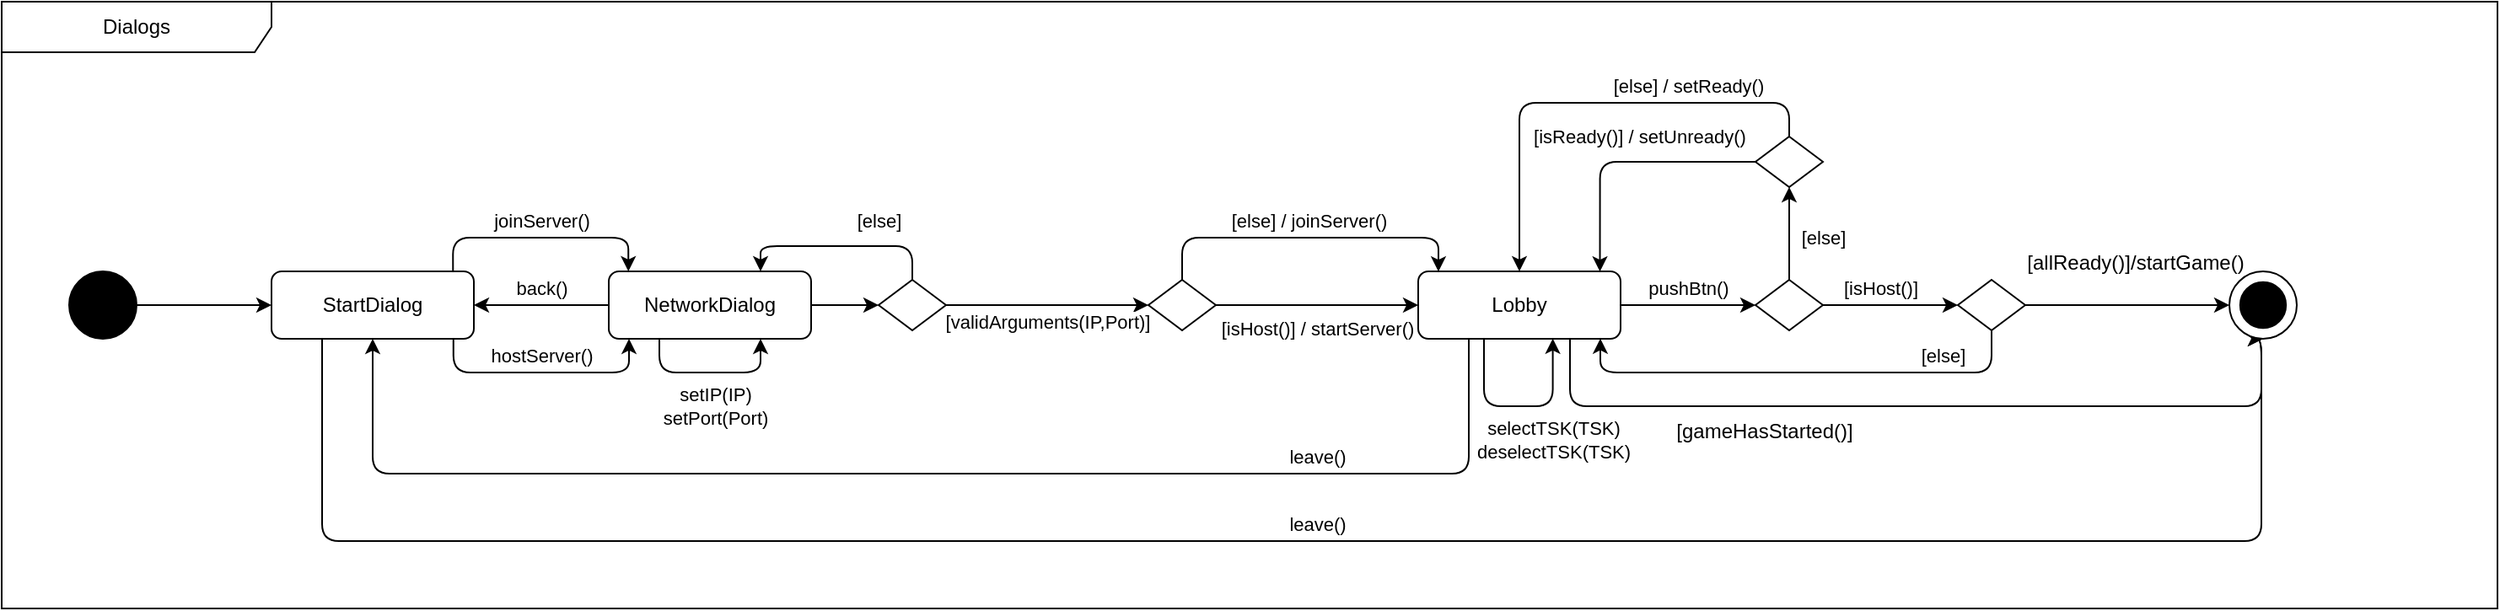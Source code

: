 <mxfile version="24.7.8">
  <diagram name="Seite-1" id="_iwhfQApXfRRHc5AV5JG">
    <mxGraphModel dx="2501" dy="836" grid="1" gridSize="10" guides="1" tooltips="1" connect="1" arrows="1" fold="1" page="1" pageScale="1" pageWidth="827" pageHeight="1169" math="0" shadow="0">
      <root>
        <mxCell id="0" />
        <mxCell id="1" parent="0" />
        <mxCell id="I6_56wZajx8HJ1nVJNWv-1" value="Dialogs" style="shape=umlFrame;whiteSpace=wrap;html=1;pointerEvents=0;recursiveResize=0;container=1;collapsible=0;width=160;" parent="1" vertex="1">
          <mxGeometry x="-120" y="560" width="1480" height="360" as="geometry" />
        </mxCell>
        <mxCell id="I6_56wZajx8HJ1nVJNWv-4" style="edgeStyle=orthogonalEdgeStyle;rounded=0;orthogonalLoop=1;jettySize=auto;html=1;exitX=1;exitY=0.5;exitDx=0;exitDy=0;entryX=0;entryY=0.5;entryDx=0;entryDy=0;" parent="I6_56wZajx8HJ1nVJNWv-1" source="I6_56wZajx8HJ1nVJNWv-2" target="I6_56wZajx8HJ1nVJNWv-3" edge="1">
          <mxGeometry relative="1" as="geometry" />
        </mxCell>
        <mxCell id="I6_56wZajx8HJ1nVJNWv-2" value="" style="ellipse;whiteSpace=wrap;html=1;aspect=fixed;fillColor=#000000;" parent="I6_56wZajx8HJ1nVJNWv-1" vertex="1">
          <mxGeometry x="40" y="160" width="40" height="40" as="geometry" />
        </mxCell>
        <mxCell id="I6_56wZajx8HJ1nVJNWv-7" style="edgeStyle=orthogonalEdgeStyle;rounded=1;orthogonalLoop=1;jettySize=auto;html=1;exitX=0.897;exitY=0;exitDx=0;exitDy=0;entryX=0.097;entryY=0;entryDx=0;entryDy=0;entryPerimeter=0;exitPerimeter=0;curved=0;" parent="I6_56wZajx8HJ1nVJNWv-1" source="I6_56wZajx8HJ1nVJNWv-3" target="I6_56wZajx8HJ1nVJNWv-5" edge="1">
          <mxGeometry relative="1" as="geometry" />
        </mxCell>
        <mxCell id="I6_56wZajx8HJ1nVJNWv-38" value="joinServer()" style="edgeLabel;html=1;align=center;verticalAlign=middle;resizable=0;points=[];" parent="I6_56wZajx8HJ1nVJNWv-7" vertex="1" connectable="0">
          <mxGeometry x="-0.092" y="-1" relative="1" as="geometry">
            <mxPoint x="7" y="-11" as="offset" />
          </mxGeometry>
        </mxCell>
        <mxCell id="I6_56wZajx8HJ1nVJNWv-8" style="edgeStyle=orthogonalEdgeStyle;rounded=1;orthogonalLoop=1;jettySize=auto;html=1;exitX=0.899;exitY=0.999;exitDx=0;exitDy=0;entryX=0.1;entryY=0.999;entryDx=0;entryDy=0;exitPerimeter=0;entryPerimeter=0;curved=0;" parent="I6_56wZajx8HJ1nVJNWv-1" source="I6_56wZajx8HJ1nVJNWv-3" target="I6_56wZajx8HJ1nVJNWv-5" edge="1">
          <mxGeometry relative="1" as="geometry" />
        </mxCell>
        <mxCell id="I6_56wZajx8HJ1nVJNWv-39" value="hostServer()" style="edgeLabel;html=1;align=center;verticalAlign=middle;resizable=0;points=[];" parent="I6_56wZajx8HJ1nVJNWv-8" vertex="1" connectable="0">
          <mxGeometry x="-0.291" relative="1" as="geometry">
            <mxPoint x="21" y="-10" as="offset" />
          </mxGeometry>
        </mxCell>
        <mxCell id="I6_56wZajx8HJ1nVJNWv-36" style="edgeStyle=orthogonalEdgeStyle;rounded=1;orthogonalLoop=1;jettySize=auto;html=1;exitX=0.25;exitY=1;exitDx=0;exitDy=0;entryX=0.5;entryY=1;entryDx=0;entryDy=0;curved=0;" parent="I6_56wZajx8HJ1nVJNWv-1" source="I6_56wZajx8HJ1nVJNWv-3" target="I6_56wZajx8HJ1nVJNWv-24" edge="1">
          <mxGeometry relative="1" as="geometry">
            <Array as="points">
              <mxPoint x="190" y="320" />
              <mxPoint x="1340" y="320" />
              <mxPoint x="1340" y="200" />
            </Array>
          </mxGeometry>
        </mxCell>
        <mxCell id="I6_56wZajx8HJ1nVJNWv-56" value="leave()" style="edgeLabel;html=1;align=center;verticalAlign=middle;resizable=0;points=[];" parent="I6_56wZajx8HJ1nVJNWv-36" vertex="1" connectable="0">
          <mxGeometry x="0.039" y="-1" relative="1" as="geometry">
            <mxPoint x="-13" y="-11" as="offset" />
          </mxGeometry>
        </mxCell>
        <mxCell id="I6_56wZajx8HJ1nVJNWv-3" value="StartDialog" style="rounded=1;whiteSpace=wrap;html=1;" parent="I6_56wZajx8HJ1nVJNWv-1" vertex="1">
          <mxGeometry x="160" y="160" width="120" height="40" as="geometry" />
        </mxCell>
        <mxCell id="I6_56wZajx8HJ1nVJNWv-9" style="edgeStyle=orthogonalEdgeStyle;rounded=0;orthogonalLoop=1;jettySize=auto;html=1;exitX=0;exitY=0.5;exitDx=0;exitDy=0;entryX=1;entryY=0.5;entryDx=0;entryDy=0;" parent="I6_56wZajx8HJ1nVJNWv-1" source="I6_56wZajx8HJ1nVJNWv-5" target="I6_56wZajx8HJ1nVJNWv-3" edge="1">
          <mxGeometry relative="1" as="geometry" />
        </mxCell>
        <mxCell id="I6_56wZajx8HJ1nVJNWv-37" value="back()" style="edgeLabel;html=1;align=center;verticalAlign=middle;resizable=0;points=[];" parent="I6_56wZajx8HJ1nVJNWv-9" vertex="1" connectable="0">
          <mxGeometry x="-0.2" relative="1" as="geometry">
            <mxPoint x="-8" y="-10" as="offset" />
          </mxGeometry>
        </mxCell>
        <mxCell id="I6_56wZajx8HJ1nVJNWv-12" style="edgeStyle=orthogonalEdgeStyle;rounded=0;orthogonalLoop=1;jettySize=auto;html=1;exitX=1;exitY=0.5;exitDx=0;exitDy=0;entryX=0;entryY=0.5;entryDx=0;entryDy=0;" parent="I6_56wZajx8HJ1nVJNWv-1" source="I6_56wZajx8HJ1nVJNWv-5" target="I6_56wZajx8HJ1nVJNWv-11" edge="1">
          <mxGeometry relative="1" as="geometry" />
        </mxCell>
        <mxCell id="I6_56wZajx8HJ1nVJNWv-5" value="NetworkDialog" style="rounded=1;whiteSpace=wrap;html=1;" parent="I6_56wZajx8HJ1nVJNWv-1" vertex="1">
          <mxGeometry x="360" y="160" width="120" height="40" as="geometry" />
        </mxCell>
        <mxCell id="I6_56wZajx8HJ1nVJNWv-10" style="edgeStyle=orthogonalEdgeStyle;rounded=1;orthogonalLoop=1;jettySize=auto;html=1;exitX=0.25;exitY=1;exitDx=0;exitDy=0;entryX=0.75;entryY=1;entryDx=0;entryDy=0;curved=0;" parent="I6_56wZajx8HJ1nVJNWv-1" source="I6_56wZajx8HJ1nVJNWv-5" target="I6_56wZajx8HJ1nVJNWv-5" edge="1">
          <mxGeometry relative="1" as="geometry" />
        </mxCell>
        <mxCell id="I6_56wZajx8HJ1nVJNWv-40" value="setIP(IP)&lt;br&gt;setPort(Port)" style="edgeLabel;html=1;align=center;verticalAlign=middle;resizable=0;points=[];" parent="I6_56wZajx8HJ1nVJNWv-10" vertex="1" connectable="0">
          <mxGeometry x="0.06" relative="1" as="geometry">
            <mxPoint y="20" as="offset" />
          </mxGeometry>
        </mxCell>
        <mxCell id="I6_56wZajx8HJ1nVJNWv-14" style="edgeStyle=orthogonalEdgeStyle;rounded=0;orthogonalLoop=1;jettySize=auto;html=1;exitX=1;exitY=0.5;exitDx=0;exitDy=0;entryX=0;entryY=0.5;entryDx=0;entryDy=0;" parent="I6_56wZajx8HJ1nVJNWv-1" source="I6_56wZajx8HJ1nVJNWv-11" target="I6_56wZajx8HJ1nVJNWv-13" edge="1">
          <mxGeometry relative="1" as="geometry" />
        </mxCell>
        <mxCell id="I6_56wZajx8HJ1nVJNWv-41" value="[validArguments(IP,Port)]" style="edgeLabel;html=1;align=center;verticalAlign=middle;resizable=0;points=[];" parent="I6_56wZajx8HJ1nVJNWv-14" vertex="1" connectable="0">
          <mxGeometry x="-0.21" y="1" relative="1" as="geometry">
            <mxPoint x="12" y="11" as="offset" />
          </mxGeometry>
        </mxCell>
        <mxCell id="I6_56wZajx8HJ1nVJNWv-15" style="edgeStyle=orthogonalEdgeStyle;rounded=1;orthogonalLoop=1;jettySize=auto;html=1;exitX=0.5;exitY=0;exitDx=0;exitDy=0;entryX=0.75;entryY=0;entryDx=0;entryDy=0;curved=0;" parent="I6_56wZajx8HJ1nVJNWv-1" source="I6_56wZajx8HJ1nVJNWv-11" target="I6_56wZajx8HJ1nVJNWv-5" edge="1">
          <mxGeometry relative="1" as="geometry" />
        </mxCell>
        <mxCell id="I6_56wZajx8HJ1nVJNWv-42" value="[else]" style="edgeLabel;html=1;align=center;verticalAlign=middle;resizable=0;points=[];" parent="I6_56wZajx8HJ1nVJNWv-15" vertex="1" connectable="0">
          <mxGeometry x="-0.478" y="-1" relative="1" as="geometry">
            <mxPoint x="-8" y="-14" as="offset" />
          </mxGeometry>
        </mxCell>
        <mxCell id="I6_56wZajx8HJ1nVJNWv-11" value="" style="rhombus;whiteSpace=wrap;html=1;" parent="I6_56wZajx8HJ1nVJNWv-1" vertex="1">
          <mxGeometry x="520" y="165" width="40" height="30" as="geometry" />
        </mxCell>
        <mxCell id="I6_56wZajx8HJ1nVJNWv-17" style="edgeStyle=orthogonalEdgeStyle;rounded=0;orthogonalLoop=1;jettySize=auto;html=1;exitX=1;exitY=0.5;exitDx=0;exitDy=0;entryX=0;entryY=0.5;entryDx=0;entryDy=0;" parent="I6_56wZajx8HJ1nVJNWv-1" source="I6_56wZajx8HJ1nVJNWv-13" target="I6_56wZajx8HJ1nVJNWv-16" edge="1">
          <mxGeometry relative="1" as="geometry" />
        </mxCell>
        <mxCell id="I6_56wZajx8HJ1nVJNWv-43" value="[isHost()] / startServer()" style="edgeLabel;html=1;align=center;verticalAlign=middle;resizable=0;points=[];" parent="I6_56wZajx8HJ1nVJNWv-17" vertex="1" connectable="0">
          <mxGeometry x="0.273" y="-2" relative="1" as="geometry">
            <mxPoint x="-17" y="12" as="offset" />
          </mxGeometry>
        </mxCell>
        <mxCell id="I6_56wZajx8HJ1nVJNWv-18" style="edgeStyle=orthogonalEdgeStyle;rounded=1;orthogonalLoop=1;jettySize=auto;html=1;exitX=0.5;exitY=0;exitDx=0;exitDy=0;entryX=0.1;entryY=0.003;entryDx=0;entryDy=0;entryPerimeter=0;curved=0;" parent="I6_56wZajx8HJ1nVJNWv-1" source="I6_56wZajx8HJ1nVJNWv-13" target="I6_56wZajx8HJ1nVJNWv-16" edge="1">
          <mxGeometry relative="1" as="geometry" />
        </mxCell>
        <mxCell id="I6_56wZajx8HJ1nVJNWv-44" value="[else] / joinServer()" style="edgeLabel;html=1;align=center;verticalAlign=middle;resizable=0;points=[];" parent="I6_56wZajx8HJ1nVJNWv-18" vertex="1" connectable="0">
          <mxGeometry x="0.014" y="-2" relative="1" as="geometry">
            <mxPoint y="-12" as="offset" />
          </mxGeometry>
        </mxCell>
        <mxCell id="I6_56wZajx8HJ1nVJNWv-13" value="" style="rhombus;whiteSpace=wrap;html=1;" parent="I6_56wZajx8HJ1nVJNWv-1" vertex="1">
          <mxGeometry x="680" y="165" width="40" height="30" as="geometry" />
        </mxCell>
        <mxCell id="I6_56wZajx8HJ1nVJNWv-22" style="edgeStyle=orthogonalEdgeStyle;rounded=0;orthogonalLoop=1;jettySize=auto;html=1;exitX=1;exitY=0.5;exitDx=0;exitDy=0;entryX=0;entryY=0.5;entryDx=0;entryDy=0;" parent="I6_56wZajx8HJ1nVJNWv-1" source="I6_56wZajx8HJ1nVJNWv-16" target="I6_56wZajx8HJ1nVJNWv-19" edge="1">
          <mxGeometry relative="1" as="geometry" />
        </mxCell>
        <mxCell id="I6_56wZajx8HJ1nVJNWv-47" value="pushBtn()" style="edgeLabel;html=1;align=center;verticalAlign=middle;resizable=0;points=[];" parent="I6_56wZajx8HJ1nVJNWv-22" vertex="1" connectable="0">
          <mxGeometry x="0.03" y="-2" relative="1" as="geometry">
            <mxPoint x="-1" y="-12" as="offset" />
          </mxGeometry>
        </mxCell>
        <mxCell id="I6_56wZajx8HJ1nVJNWv-33" style="edgeStyle=orthogonalEdgeStyle;rounded=1;orthogonalLoop=1;jettySize=auto;html=1;exitX=0.75;exitY=1;exitDx=0;exitDy=0;entryX=0.5;entryY=1;entryDx=0;entryDy=0;curved=0;" parent="I6_56wZajx8HJ1nVJNWv-1" source="I6_56wZajx8HJ1nVJNWv-16" target="I6_56wZajx8HJ1nVJNWv-24" edge="1">
          <mxGeometry relative="1" as="geometry">
            <Array as="points">
              <mxPoint x="930" y="240" />
              <mxPoint x="1340" y="240" />
              <mxPoint x="1340" y="200" />
            </Array>
          </mxGeometry>
        </mxCell>
        <mxCell id="I6_56wZajx8HJ1nVJNWv-35" style="edgeStyle=orthogonalEdgeStyle;rounded=1;orthogonalLoop=1;jettySize=auto;html=1;exitX=0.25;exitY=1;exitDx=0;exitDy=0;entryX=0.5;entryY=1;entryDx=0;entryDy=0;curved=0;" parent="I6_56wZajx8HJ1nVJNWv-1" source="I6_56wZajx8HJ1nVJNWv-16" target="I6_56wZajx8HJ1nVJNWv-3" edge="1">
          <mxGeometry relative="1" as="geometry">
            <Array as="points">
              <mxPoint x="870" y="280" />
              <mxPoint x="220" y="280" />
            </Array>
          </mxGeometry>
        </mxCell>
        <mxCell id="I6_56wZajx8HJ1nVJNWv-45" value="leave()" style="edgeLabel;html=1;align=center;verticalAlign=middle;resizable=0;points=[];" parent="I6_56wZajx8HJ1nVJNWv-35" vertex="1" connectable="0">
          <mxGeometry x="-0.568" y="1" relative="1" as="geometry">
            <mxPoint x="5" y="-11" as="offset" />
          </mxGeometry>
        </mxCell>
        <mxCell id="I6_56wZajx8HJ1nVJNWv-16" value="Lobby" style="rounded=1;whiteSpace=wrap;html=1;" parent="I6_56wZajx8HJ1nVJNWv-1" vertex="1">
          <mxGeometry x="840" y="160" width="120" height="40" as="geometry" />
        </mxCell>
        <mxCell id="I6_56wZajx8HJ1nVJNWv-23" style="edgeStyle=orthogonalEdgeStyle;rounded=0;orthogonalLoop=1;jettySize=auto;html=1;exitX=1;exitY=0.5;exitDx=0;exitDy=0;entryX=0;entryY=0.5;entryDx=0;entryDy=0;" parent="I6_56wZajx8HJ1nVJNWv-1" source="I6_56wZajx8HJ1nVJNWv-19" target="I6_56wZajx8HJ1nVJNWv-21" edge="1">
          <mxGeometry relative="1" as="geometry" />
        </mxCell>
        <mxCell id="I6_56wZajx8HJ1nVJNWv-48" value="[isHost()]" style="edgeLabel;html=1;align=center;verticalAlign=middle;resizable=0;points=[];" parent="I6_56wZajx8HJ1nVJNWv-23" vertex="1" connectable="0">
          <mxGeometry x="-0.16" y="1" relative="1" as="geometry">
            <mxPoint y="-9" as="offset" />
          </mxGeometry>
        </mxCell>
        <mxCell id="I6_56wZajx8HJ1nVJNWv-27" style="edgeStyle=orthogonalEdgeStyle;rounded=0;orthogonalLoop=1;jettySize=auto;html=1;exitX=0.5;exitY=0;exitDx=0;exitDy=0;entryX=0.5;entryY=1;entryDx=0;entryDy=0;" parent="I6_56wZajx8HJ1nVJNWv-1" source="I6_56wZajx8HJ1nVJNWv-19" target="I6_56wZajx8HJ1nVJNWv-20" edge="1">
          <mxGeometry relative="1" as="geometry" />
        </mxCell>
        <mxCell id="I6_56wZajx8HJ1nVJNWv-49" value="[else]" style="edgeLabel;html=1;align=center;verticalAlign=middle;resizable=0;points=[];" parent="I6_56wZajx8HJ1nVJNWv-27" vertex="1" connectable="0">
          <mxGeometry x="-0.198" y="-3" relative="1" as="geometry">
            <mxPoint x="17" y="-3" as="offset" />
          </mxGeometry>
        </mxCell>
        <mxCell id="I6_56wZajx8HJ1nVJNWv-19" value="" style="rhombus;whiteSpace=wrap;html=1;" parent="I6_56wZajx8HJ1nVJNWv-1" vertex="1">
          <mxGeometry x="1040" y="165" width="40" height="30" as="geometry" />
        </mxCell>
        <mxCell id="I6_56wZajx8HJ1nVJNWv-28" style="edgeStyle=orthogonalEdgeStyle;rounded=1;orthogonalLoop=1;jettySize=auto;html=1;exitX=0.5;exitY=0;exitDx=0;exitDy=0;entryX=0.5;entryY=0;entryDx=0;entryDy=0;curved=0;" parent="I6_56wZajx8HJ1nVJNWv-1" source="I6_56wZajx8HJ1nVJNWv-20" target="I6_56wZajx8HJ1nVJNWv-16" edge="1">
          <mxGeometry relative="1" as="geometry" />
        </mxCell>
        <mxCell id="I6_56wZajx8HJ1nVJNWv-52" value="[else] / setReady()" style="edgeLabel;html=1;align=center;verticalAlign=middle;resizable=0;points=[];" parent="I6_56wZajx8HJ1nVJNWv-28" vertex="1" connectable="0">
          <mxGeometry x="-0.437" y="-2" relative="1" as="geometry">
            <mxPoint x="-1" y="-8" as="offset" />
          </mxGeometry>
        </mxCell>
        <mxCell id="I6_56wZajx8HJ1nVJNWv-29" style="edgeStyle=orthogonalEdgeStyle;rounded=1;orthogonalLoop=1;jettySize=auto;html=1;exitX=0;exitY=0.5;exitDx=0;exitDy=0;entryX=0.898;entryY=0.003;entryDx=0;entryDy=0;entryPerimeter=0;curved=0;" parent="I6_56wZajx8HJ1nVJNWv-1" source="I6_56wZajx8HJ1nVJNWv-20" target="I6_56wZajx8HJ1nVJNWv-16" edge="1">
          <mxGeometry relative="1" as="geometry" />
        </mxCell>
        <mxCell id="I6_56wZajx8HJ1nVJNWv-53" value="[isReady()] / setUnready()" style="edgeLabel;html=1;align=center;verticalAlign=middle;resizable=0;points=[];" parent="I6_56wZajx8HJ1nVJNWv-29" vertex="1" connectable="0">
          <mxGeometry x="-0.419" y="3" relative="1" as="geometry">
            <mxPoint x="-24" y="-18" as="offset" />
          </mxGeometry>
        </mxCell>
        <mxCell id="I6_56wZajx8HJ1nVJNWv-20" value="" style="rhombus;whiteSpace=wrap;html=1;" parent="I6_56wZajx8HJ1nVJNWv-1" vertex="1">
          <mxGeometry x="1040" y="80" width="40" height="30" as="geometry" />
        </mxCell>
        <mxCell id="I6_56wZajx8HJ1nVJNWv-26" style="edgeStyle=orthogonalEdgeStyle;rounded=0;orthogonalLoop=1;jettySize=auto;html=1;exitX=1;exitY=0.5;exitDx=0;exitDy=0;entryX=0;entryY=0.5;entryDx=0;entryDy=0;" parent="I6_56wZajx8HJ1nVJNWv-1" source="I6_56wZajx8HJ1nVJNWv-21" target="I6_56wZajx8HJ1nVJNWv-24" edge="1">
          <mxGeometry relative="1" as="geometry" />
        </mxCell>
        <mxCell id="I6_56wZajx8HJ1nVJNWv-31" style="edgeStyle=orthogonalEdgeStyle;rounded=1;orthogonalLoop=1;jettySize=auto;html=1;exitX=0.5;exitY=1;exitDx=0;exitDy=0;entryX=0.9;entryY=0.996;entryDx=0;entryDy=0;entryPerimeter=0;curved=0;" parent="I6_56wZajx8HJ1nVJNWv-1" source="I6_56wZajx8HJ1nVJNWv-21" target="I6_56wZajx8HJ1nVJNWv-16" edge="1">
          <mxGeometry relative="1" as="geometry" />
        </mxCell>
        <mxCell id="I6_56wZajx8HJ1nVJNWv-50" value="[else]" style="edgeLabel;html=1;align=center;verticalAlign=middle;resizable=0;points=[];" parent="I6_56wZajx8HJ1nVJNWv-31" vertex="1" connectable="0">
          <mxGeometry x="-0.708" y="1" relative="1" as="geometry">
            <mxPoint x="-14" y="-11" as="offset" />
          </mxGeometry>
        </mxCell>
        <mxCell id="I6_56wZajx8HJ1nVJNWv-21" value="" style="rhombus;whiteSpace=wrap;html=1;" parent="I6_56wZajx8HJ1nVJNWv-1" vertex="1">
          <mxGeometry x="1160" y="165" width="40" height="30" as="geometry" />
        </mxCell>
        <mxCell id="I6_56wZajx8HJ1nVJNWv-24" value="" style="ellipse;whiteSpace=wrap;html=1;aspect=fixed;" parent="I6_56wZajx8HJ1nVJNWv-1" vertex="1">
          <mxGeometry x="1321" y="160" width="40" height="40" as="geometry" />
        </mxCell>
        <mxCell id="I6_56wZajx8HJ1nVJNWv-25" value="" style="ellipse;whiteSpace=wrap;html=1;aspect=fixed;fillColor=#000000;" parent="I6_56wZajx8HJ1nVJNWv-1" vertex="1">
          <mxGeometry x="1327.41" y="166.41" width="27.18" height="27.18" as="geometry" />
        </mxCell>
        <mxCell id="I6_56wZajx8HJ1nVJNWv-34" style="edgeStyle=orthogonalEdgeStyle;rounded=1;orthogonalLoop=1;jettySize=auto;html=1;exitX=0.325;exitY=1.005;exitDx=0;exitDy=0;entryX=0.665;entryY=0.997;entryDx=0;entryDy=0;entryPerimeter=0;exitPerimeter=0;curved=0;" parent="I6_56wZajx8HJ1nVJNWv-1" source="I6_56wZajx8HJ1nVJNWv-16" target="I6_56wZajx8HJ1nVJNWv-16" edge="1">
          <mxGeometry relative="1" as="geometry">
            <Array as="points">
              <mxPoint x="879" y="240" />
              <mxPoint x="920" y="240" />
            </Array>
          </mxGeometry>
        </mxCell>
        <mxCell id="I6_56wZajx8HJ1nVJNWv-46" value="selectTSK(TSK)&lt;br&gt;deselectTSK(TSK)" style="edgeLabel;html=1;align=center;verticalAlign=middle;resizable=0;points=[];" parent="I6_56wZajx8HJ1nVJNWv-34" vertex="1" connectable="0">
          <mxGeometry x="-0.064" y="1" relative="1" as="geometry">
            <mxPoint x="24" y="21" as="offset" />
          </mxGeometry>
        </mxCell>
        <mxCell id="XmdIHIfSE8x88u-DscWK-1" value="[allReady()]/startGame()" style="text;html=1;align=center;verticalAlign=middle;resizable=0;points=[];autosize=1;strokeColor=none;fillColor=none;" vertex="1" parent="I6_56wZajx8HJ1nVJNWv-1">
          <mxGeometry x="1190" y="140" width="150" height="30" as="geometry" />
        </mxCell>
        <mxCell id="XmdIHIfSE8x88u-DscWK-2" value="[gameHasStarted()]" style="text;html=1;align=center;verticalAlign=middle;resizable=0;points=[];autosize=1;strokeColor=none;fillColor=none;" vertex="1" parent="I6_56wZajx8HJ1nVJNWv-1">
          <mxGeometry x="980" y="240" width="130" height="30" as="geometry" />
        </mxCell>
      </root>
    </mxGraphModel>
  </diagram>
</mxfile>
